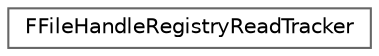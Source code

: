 digraph "Graphical Class Hierarchy"
{
 // INTERACTIVE_SVG=YES
 // LATEX_PDF_SIZE
  bgcolor="transparent";
  edge [fontname=Helvetica,fontsize=10,labelfontname=Helvetica,labelfontsize=10];
  node [fontname=Helvetica,fontsize=10,shape=box,height=0.2,width=0.4];
  rankdir="LR";
  Node0 [id="Node000000",label="FFileHandleRegistryReadTracker",height=0.2,width=0.4,color="grey40", fillcolor="white", style="filled",URL="$d8/dcc/classFFileHandleRegistryReadTracker.html",tooltip=" "];
}
